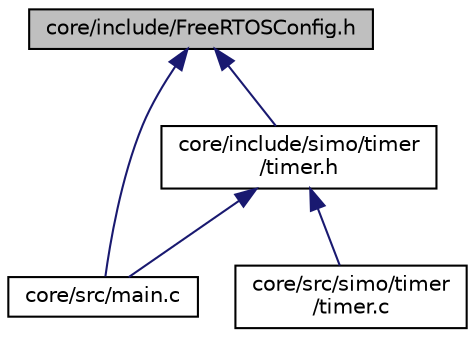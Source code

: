 digraph "core/include/FreeRTOSConfig.h"
{
 // LATEX_PDF_SIZE
  edge [fontname="Helvetica",fontsize="10",labelfontname="Helvetica",labelfontsize="10"];
  node [fontname="Helvetica",fontsize="10",shape=record];
  Node1 [label="core/include/FreeRTOSConfig.h",height=0.2,width=0.4,color="black", fillcolor="grey75", style="filled", fontcolor="black",tooltip=" "];
  Node1 -> Node2 [dir="back",color="midnightblue",fontsize="10",style="solid",fontname="Helvetica"];
  Node2 [label="core/include/simo/timer\l/timer.h",height=0.2,width=0.4,color="black", fillcolor="white", style="filled",URL="$timer_8h.html",tooltip="Modulo para implementar funciones que se llaman periodicamente."];
  Node2 -> Node3 [dir="back",color="midnightblue",fontsize="10",style="solid",fontname="Helvetica"];
  Node3 [label="core/src/main.c",height=0.2,width=0.4,color="black", fillcolor="white", style="filled",URL="$main_8c.html",tooltip="Aplicacion SIMO v2."];
  Node2 -> Node4 [dir="back",color="midnightblue",fontsize="10",style="solid",fontname="Helvetica"];
  Node4 [label="core/src/simo/timer\l/timer.c",height=0.2,width=0.4,color="black", fillcolor="white", style="filled",URL="$timer_8c.html",tooltip=" "];
  Node1 -> Node3 [dir="back",color="midnightblue",fontsize="10",style="solid",fontname="Helvetica"];
}
